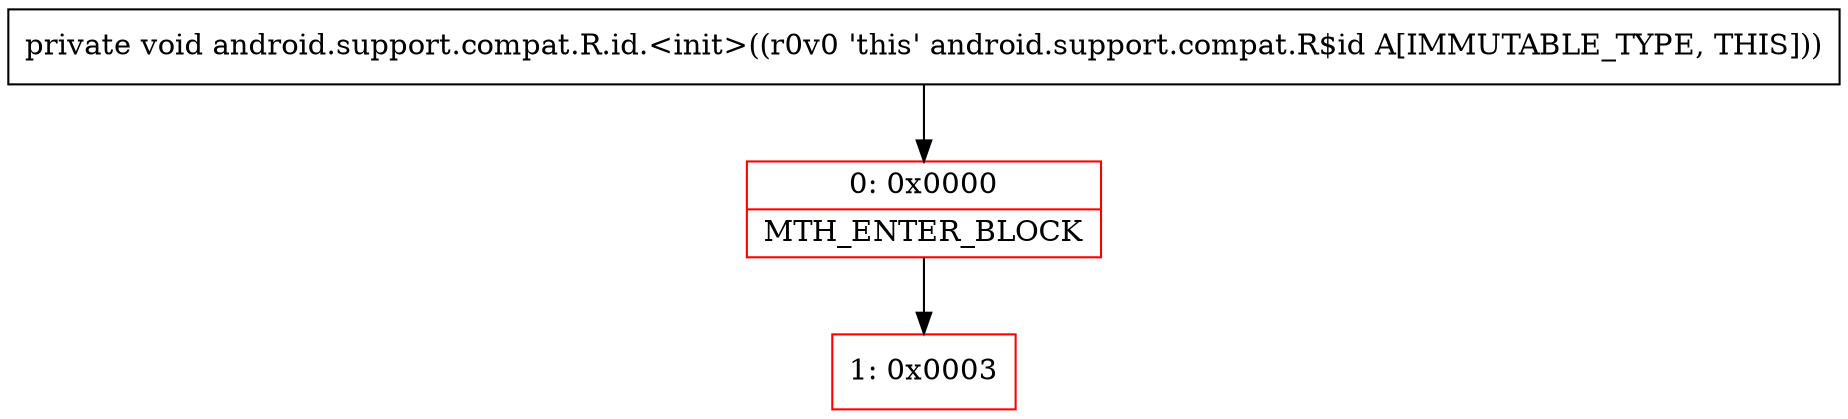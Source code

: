 digraph "CFG forandroid.support.compat.R.id.\<init\>()V" {
subgraph cluster_Region_600783656 {
label = "R(0)";
node [shape=record,color=blue];
}
Node_0 [shape=record,color=red,label="{0\:\ 0x0000|MTH_ENTER_BLOCK\l}"];
Node_1 [shape=record,color=red,label="{1\:\ 0x0003}"];
MethodNode[shape=record,label="{private void android.support.compat.R.id.\<init\>((r0v0 'this' android.support.compat.R$id A[IMMUTABLE_TYPE, THIS])) }"];
MethodNode -> Node_0;
Node_0 -> Node_1;
}

